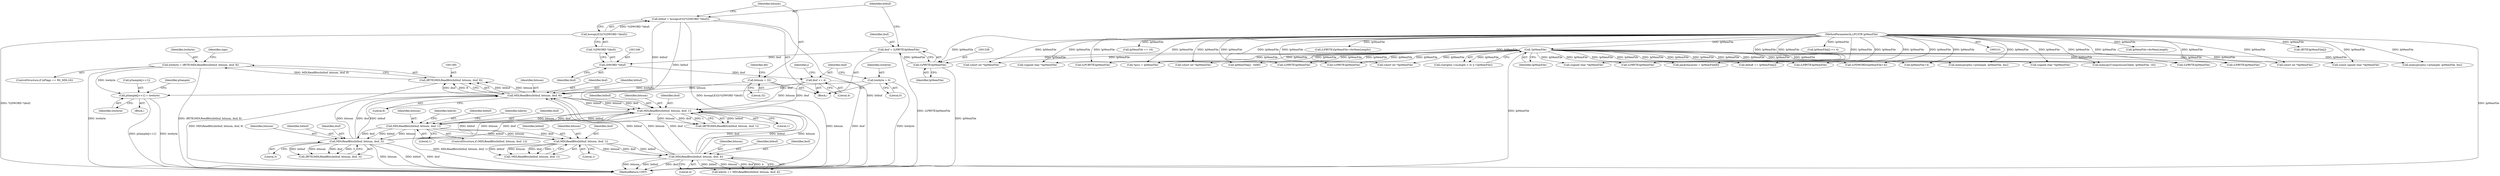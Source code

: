 digraph "0_gstreamer_bc2cdd57d549ab3ba59782e9b395d0cd683fd3ac@array" {
"1001457" [label="(Call,pSample[j<<1] = lowbyte)"];
"1001382" [label="(Call,lowbyte = (BYTE)MDLReadBits(bitbuf, bitnum, ibuf, 8))"];
"1001384" [label="(Call,(BYTE)MDLReadBits(bitbuf, bitnum, ibuf, 8))"];
"1001386" [label="(Call,MDLReadBits(bitbuf, bitnum, ibuf, 8))"];
"1001341" [label="(Call,bitbuf = bswapLE32(*((DWORD *)ibuf)))"];
"1001343" [label="(Call,bswapLE32(*((DWORD *)ibuf)))"];
"1001411" [label="(Call,MDLReadBits(bitbuf, bitnum, ibuf, 3))"];
"1001401" [label="(Call,MDLReadBits(bitbuf, bitnum, ibuf, 1))"];
"1001395" [label="(Call,MDLReadBits(bitbuf, bitnum, ibuf, 1))"];
"1001433" [label="(Call,MDLReadBits(bitbuf, bitnum, ibuf, 4))"];
"1001423" [label="(Call,MDLReadBits(bitbuf, bitnum, ibuf, 1))"];
"1001349" [label="(Call,bitnum = 32)"];
"1001360" [label="(Call,ibuf += 4)"];
"1001345" [label="(Call,(DWORD *)ibuf)"];
"1001335" [label="(Call,ibuf = (LPBYTE)lpMemFile)"];
"1001337" [label="(Call,(LPBYTE)lpMemFile)"];
"1000131" [label="(Call,!lpMemFile)"];
"1000104" [label="(MethodParameterIn,LPCSTR lpMemFile)"];
"1001357" [label="(Call,lowbyte = 0)"];
"1001510" [label="(Call,lpMemFile+dwMemLength)"];
"1000846" [label="(Call,(short int *)lpMemFile)"];
"1001404" [label="(Identifier,ibuf)"];
"1001387" [label="(Identifier,bitbuf)"];
"1000316" [label="(Call,memcpy(CompressionTable, lpMemFile, 16))"];
"1001740" [label="(Call,(LPBYTE)lpMemFile)"];
"1001436" [label="(Identifier,ibuf)"];
"1001362" [label="(Literal,4)"];
"1001343" [label="(Call,bswapLE32(*((DWORD *)ibuf)))"];
"1000347" [label="(Call,(BYTE)lpMemFile[j])"];
"1001466" [label="(Identifier,pSample)"];
"1001567" [label="(Call,(LPBYTE)lpMemFile)"];
"1000645" [label="(Call,(signed char *)lpMemFile)"];
"1001411" [label="(Call,MDLReadBits(bitbuf, bitnum, ibuf, 3))"];
"1001415" [label="(Literal,3)"];
"1001399" [label="(Literal,1)"];
"1001502" [label="(Call,(LPBYTE)lpMemFile)"];
"1001199" [label="(Call,(LPDWORD)(lpMemFile+4))"];
"1000132" [label="(Identifier,lpMemFile)"];
"1001463" [label="(Identifier,lowbyte)"];
"1001325" [label="(Block,)"];
"1001359" [label="(Literal,0)"];
"1001017" [label="(Call,(LPBYTE)lpMemFile)"];
"1001366" [label="(Identifier,j)"];
"1001426" [label="(Identifier,ibuf)"];
"1001427" [label="(Literal,1)"];
"1001383" [label="(Identifier,lowbyte)"];
"1001344" [label="(Call,*((DWORD *)ibuf))"];
"1001435" [label="(Identifier,bitnum)"];
"1001384" [label="(Call,(BYTE)MDLReadBits(bitbuf, bitnum, ibuf, 8))"];
"1001390" [label="(Literal,8)"];
"1001360" [label="(Call,ibuf += 4)"];
"1000267" [label="(Call,(const signed char *)lpMemFile)"];
"1001413" [label="(Identifier,bitnum)"];
"1000422" [label="(Call,(short int *)lpMemFile)"];
"1001393" [label="(Call,(BYTE)MDLReadBits(bitbuf, bitnum, ibuf, 1))"];
"1001345" [label="(Call,(DWORD *)ibuf)"];
"1001354" [label="(Identifier,dlt)"];
"1000320" [label="(Call,lpMemFile += 16)"];
"1000594" [label="(Call,(short int *)lpMemFile)"];
"1001400" [label="(ControlStructure,if (MDLReadBits(bitbuf, bitnum, ibuf, 1)))"];
"1001335" [label="(Call,ibuf = (LPBYTE)lpMemFile)"];
"1001350" [label="(Identifier,bitnum)"];
"1001403" [label="(Identifier,bitnum)"];
"1001358" [label="(Identifier,lowbyte)"];
"1001388" [label="(Identifier,bitnum)"];
"1000539" [label="(Call,(signed char *)lpMemFile)"];
"1001201" [label="(Call,lpMemFile+4)"];
"1001361" [label="(Identifier,ibuf)"];
"1001409" [label="(Call,(BYTE)MDLReadBits(bitbuf, bitnum, ibuf, 3))"];
"1001108" [label="(Call,(short int *)lpMemFile)"];
"1001456" [label="(Block,)"];
"1001347" [label="(Identifier,ibuf)"];
"1001925" [label="(Call,(LPCBYTE)lpMemFile)"];
"1001508" [label="(Call,(LPBYTE)(lpMemFile+dwMemLength))"];
"1000468" [label="(Call,memcpy(pIns->pSample, lpMemFile, len))"];
"1001274" [label="(Call,delta8 += lpMemFile[j])"];
"1001408" [label="(Identifier,hibyte)"];
"1000240" [label="(Call,lpMemFile[j] - 0x80)"];
"1001182" [label="(Call,packcharacter = lpMemFile[8])"];
"1001378" [label="(ControlStructure,if (nFlags == RS_MDL16))"];
"1001402" [label="(Identifier,bitbuf)"];
"1001437" [label="(Literal,4)"];
"1001422" [label="(Call,!MDLReadBits(bitbuf, bitnum, ibuf, 1))"];
"1001458" [label="(Call,pSample[j<<1])"];
"1001414" [label="(Identifier,ibuf)"];
"1001419" [label="(Identifier,hibyte)"];
"1001339" [label="(Identifier,lpMemFile)"];
"1001431" [label="(Call,hibyte += MDLReadBits(bitbuf, bitnum, ibuf, 4))"];
"1001392" [label="(Identifier,sign)"];
"1001342" [label="(Identifier,bitbuf)"];
"1001351" [label="(Literal,32)"];
"1001395" [label="(Call,MDLReadBits(bitbuf, bitnum, ibuf, 1))"];
"1000104" [label="(MethodParameterIn,LPCSTR lpMemFile)"];
"1000357" [label="(Call,lpMemFile[j] >> 4)"];
"1001424" [label="(Identifier,bitbuf)"];
"1001337" [label="(Call,(LPBYTE)lpMemFile)"];
"1001433" [label="(Call,MDLReadBits(bitbuf, bitnum, ibuf, 4))"];
"1001178" [label="(Call,*psrc = lpMemFile)"];
"1001412" [label="(Identifier,bitbuf)"];
"1001401" [label="(Call,MDLReadBits(bitbuf, bitnum, ibuf, 1))"];
"1000123" [label="(Call,((int)pIns->nLength < 4) || (!lpMemFile))"];
"1002047" [label="(MethodReturn,UINT)"];
"1001405" [label="(Literal,1)"];
"1001389" [label="(Identifier,ibuf)"];
"1001423" [label="(Call,MDLReadBits(bitbuf, bitnum, ibuf, 1))"];
"1001398" [label="(Identifier,ibuf)"];
"1000974" [label="(Call,(LPBYTE)lpMemFile)"];
"1001349" [label="(Call,bitnum = 32)"];
"1001457" [label="(Call,pSample[j<<1] = lowbyte)"];
"1000731" [label="(Call,(signed char *)lpMemFile)"];
"1001425" [label="(Identifier,bitnum)"];
"1001341" [label="(Call,bitbuf = bswapLE32(*((DWORD *)ibuf)))"];
"1001336" [label="(Identifier,ibuf)"];
"1001434" [label="(Identifier,bitbuf)"];
"1002011" [label="(Call,memcpy(pIns->pSample, lpMemFile, len))"];
"1001386" [label="(Call,MDLReadBits(bitbuf, bitnum, ibuf, 8))"];
"1001357" [label="(Call,lowbyte = 0)"];
"1000959" [label="(Call,(LPBYTE)lpMemFile)"];
"1001396" [label="(Identifier,bitbuf)"];
"1001397" [label="(Identifier,bitnum)"];
"1001382" [label="(Call,lowbyte = (BYTE)MDLReadBits(bitbuf, bitnum, ibuf, 8))"];
"1000131" [label="(Call,!lpMemFile)"];
"1001457" -> "1001456"  [label="AST: "];
"1001457" -> "1001463"  [label="CFG: "];
"1001458" -> "1001457"  [label="AST: "];
"1001463" -> "1001457"  [label="AST: "];
"1001466" -> "1001457"  [label="CFG: "];
"1001457" -> "1002047"  [label="DDG: lowbyte"];
"1001457" -> "1002047"  [label="DDG: pSample[j<<1]"];
"1001382" -> "1001457"  [label="DDG: lowbyte"];
"1001357" -> "1001457"  [label="DDG: lowbyte"];
"1001382" -> "1001378"  [label="AST: "];
"1001382" -> "1001384"  [label="CFG: "];
"1001383" -> "1001382"  [label="AST: "];
"1001384" -> "1001382"  [label="AST: "];
"1001392" -> "1001382"  [label="CFG: "];
"1001382" -> "1002047"  [label="DDG: lowbyte"];
"1001382" -> "1002047"  [label="DDG: (BYTE)MDLReadBits(bitbuf, bitnum, ibuf, 8)"];
"1001384" -> "1001382"  [label="DDG: MDLReadBits(bitbuf, bitnum, ibuf, 8)"];
"1001384" -> "1001386"  [label="CFG: "];
"1001385" -> "1001384"  [label="AST: "];
"1001386" -> "1001384"  [label="AST: "];
"1001384" -> "1002047"  [label="DDG: MDLReadBits(bitbuf, bitnum, ibuf, 8)"];
"1001386" -> "1001384"  [label="DDG: bitbuf"];
"1001386" -> "1001384"  [label="DDG: bitnum"];
"1001386" -> "1001384"  [label="DDG: ibuf"];
"1001386" -> "1001384"  [label="DDG: 8"];
"1001386" -> "1001390"  [label="CFG: "];
"1001387" -> "1001386"  [label="AST: "];
"1001388" -> "1001386"  [label="AST: "];
"1001389" -> "1001386"  [label="AST: "];
"1001390" -> "1001386"  [label="AST: "];
"1001341" -> "1001386"  [label="DDG: bitbuf"];
"1001411" -> "1001386"  [label="DDG: bitbuf"];
"1001411" -> "1001386"  [label="DDG: bitnum"];
"1001411" -> "1001386"  [label="DDG: ibuf"];
"1001433" -> "1001386"  [label="DDG: bitbuf"];
"1001433" -> "1001386"  [label="DDG: bitnum"];
"1001433" -> "1001386"  [label="DDG: ibuf"];
"1001349" -> "1001386"  [label="DDG: bitnum"];
"1001360" -> "1001386"  [label="DDG: ibuf"];
"1001386" -> "1001395"  [label="DDG: bitbuf"];
"1001386" -> "1001395"  [label="DDG: bitnum"];
"1001386" -> "1001395"  [label="DDG: ibuf"];
"1001341" -> "1001325"  [label="AST: "];
"1001341" -> "1001343"  [label="CFG: "];
"1001342" -> "1001341"  [label="AST: "];
"1001343" -> "1001341"  [label="AST: "];
"1001350" -> "1001341"  [label="CFG: "];
"1001341" -> "1002047"  [label="DDG: bitbuf"];
"1001341" -> "1002047"  [label="DDG: bswapLE32(*((DWORD *)ibuf))"];
"1001343" -> "1001341"  [label="DDG: *((DWORD *)ibuf)"];
"1001341" -> "1001395"  [label="DDG: bitbuf"];
"1001343" -> "1001344"  [label="CFG: "];
"1001344" -> "1001343"  [label="AST: "];
"1001343" -> "1002047"  [label="DDG: *((DWORD *)ibuf)"];
"1001411" -> "1001409"  [label="AST: "];
"1001411" -> "1001415"  [label="CFG: "];
"1001412" -> "1001411"  [label="AST: "];
"1001413" -> "1001411"  [label="AST: "];
"1001414" -> "1001411"  [label="AST: "];
"1001415" -> "1001411"  [label="AST: "];
"1001409" -> "1001411"  [label="CFG: "];
"1001411" -> "1002047"  [label="DDG: bitbuf"];
"1001411" -> "1002047"  [label="DDG: ibuf"];
"1001411" -> "1002047"  [label="DDG: bitnum"];
"1001411" -> "1001395"  [label="DDG: bitbuf"];
"1001411" -> "1001395"  [label="DDG: bitnum"];
"1001411" -> "1001395"  [label="DDG: ibuf"];
"1001411" -> "1001409"  [label="DDG: bitbuf"];
"1001411" -> "1001409"  [label="DDG: bitnum"];
"1001411" -> "1001409"  [label="DDG: ibuf"];
"1001411" -> "1001409"  [label="DDG: 3"];
"1001401" -> "1001411"  [label="DDG: bitbuf"];
"1001401" -> "1001411"  [label="DDG: bitnum"];
"1001401" -> "1001411"  [label="DDG: ibuf"];
"1001401" -> "1001400"  [label="AST: "];
"1001401" -> "1001405"  [label="CFG: "];
"1001402" -> "1001401"  [label="AST: "];
"1001403" -> "1001401"  [label="AST: "];
"1001404" -> "1001401"  [label="AST: "];
"1001405" -> "1001401"  [label="AST: "];
"1001408" -> "1001401"  [label="CFG: "];
"1001419" -> "1001401"  [label="CFG: "];
"1001401" -> "1002047"  [label="DDG: MDLReadBits(bitbuf, bitnum, ibuf, 1)"];
"1001395" -> "1001401"  [label="DDG: bitbuf"];
"1001395" -> "1001401"  [label="DDG: bitnum"];
"1001395" -> "1001401"  [label="DDG: ibuf"];
"1001401" -> "1001423"  [label="DDG: bitbuf"];
"1001401" -> "1001423"  [label="DDG: bitnum"];
"1001401" -> "1001423"  [label="DDG: ibuf"];
"1001395" -> "1001393"  [label="AST: "];
"1001395" -> "1001399"  [label="CFG: "];
"1001396" -> "1001395"  [label="AST: "];
"1001397" -> "1001395"  [label="AST: "];
"1001398" -> "1001395"  [label="AST: "];
"1001399" -> "1001395"  [label="AST: "];
"1001393" -> "1001395"  [label="CFG: "];
"1001395" -> "1001393"  [label="DDG: bitbuf"];
"1001395" -> "1001393"  [label="DDG: bitnum"];
"1001395" -> "1001393"  [label="DDG: ibuf"];
"1001395" -> "1001393"  [label="DDG: 1"];
"1001433" -> "1001395"  [label="DDG: bitbuf"];
"1001433" -> "1001395"  [label="DDG: bitnum"];
"1001433" -> "1001395"  [label="DDG: ibuf"];
"1001349" -> "1001395"  [label="DDG: bitnum"];
"1001360" -> "1001395"  [label="DDG: ibuf"];
"1001433" -> "1001431"  [label="AST: "];
"1001433" -> "1001437"  [label="CFG: "];
"1001434" -> "1001433"  [label="AST: "];
"1001435" -> "1001433"  [label="AST: "];
"1001436" -> "1001433"  [label="AST: "];
"1001437" -> "1001433"  [label="AST: "];
"1001431" -> "1001433"  [label="CFG: "];
"1001433" -> "1002047"  [label="DDG: ibuf"];
"1001433" -> "1002047"  [label="DDG: bitnum"];
"1001433" -> "1002047"  [label="DDG: bitbuf"];
"1001433" -> "1001431"  [label="DDG: bitbuf"];
"1001433" -> "1001431"  [label="DDG: bitnum"];
"1001433" -> "1001431"  [label="DDG: ibuf"];
"1001433" -> "1001431"  [label="DDG: 4"];
"1001423" -> "1001433"  [label="DDG: bitbuf"];
"1001423" -> "1001433"  [label="DDG: bitnum"];
"1001423" -> "1001433"  [label="DDG: ibuf"];
"1001423" -> "1001422"  [label="AST: "];
"1001423" -> "1001427"  [label="CFG: "];
"1001424" -> "1001423"  [label="AST: "];
"1001425" -> "1001423"  [label="AST: "];
"1001426" -> "1001423"  [label="AST: "];
"1001427" -> "1001423"  [label="AST: "];
"1001422" -> "1001423"  [label="CFG: "];
"1001423" -> "1001422"  [label="DDG: bitbuf"];
"1001423" -> "1001422"  [label="DDG: bitnum"];
"1001423" -> "1001422"  [label="DDG: ibuf"];
"1001423" -> "1001422"  [label="DDG: 1"];
"1001349" -> "1001325"  [label="AST: "];
"1001349" -> "1001351"  [label="CFG: "];
"1001350" -> "1001349"  [label="AST: "];
"1001351" -> "1001349"  [label="AST: "];
"1001354" -> "1001349"  [label="CFG: "];
"1001349" -> "1002047"  [label="DDG: bitnum"];
"1001360" -> "1001325"  [label="AST: "];
"1001360" -> "1001362"  [label="CFG: "];
"1001361" -> "1001360"  [label="AST: "];
"1001362" -> "1001360"  [label="AST: "];
"1001366" -> "1001360"  [label="CFG: "];
"1001360" -> "1002047"  [label="DDG: ibuf"];
"1001345" -> "1001360"  [label="DDG: ibuf"];
"1001345" -> "1001344"  [label="AST: "];
"1001345" -> "1001347"  [label="CFG: "];
"1001346" -> "1001345"  [label="AST: "];
"1001347" -> "1001345"  [label="AST: "];
"1001344" -> "1001345"  [label="CFG: "];
"1001335" -> "1001345"  [label="DDG: ibuf"];
"1001335" -> "1001325"  [label="AST: "];
"1001335" -> "1001337"  [label="CFG: "];
"1001336" -> "1001335"  [label="AST: "];
"1001337" -> "1001335"  [label="AST: "];
"1001342" -> "1001335"  [label="CFG: "];
"1001335" -> "1002047"  [label="DDG: (LPBYTE)lpMemFile"];
"1001337" -> "1001335"  [label="DDG: lpMemFile"];
"1001337" -> "1001339"  [label="CFG: "];
"1001338" -> "1001337"  [label="AST: "];
"1001339" -> "1001337"  [label="AST: "];
"1001337" -> "1002047"  [label="DDG: lpMemFile"];
"1000131" -> "1001337"  [label="DDG: lpMemFile"];
"1000104" -> "1001337"  [label="DDG: lpMemFile"];
"1000131" -> "1000123"  [label="AST: "];
"1000131" -> "1000132"  [label="CFG: "];
"1000132" -> "1000131"  [label="AST: "];
"1000123" -> "1000131"  [label="CFG: "];
"1000131" -> "1002047"  [label="DDG: lpMemFile"];
"1000131" -> "1000123"  [label="DDG: lpMemFile"];
"1000104" -> "1000131"  [label="DDG: lpMemFile"];
"1000131" -> "1000240"  [label="DDG: lpMemFile"];
"1000131" -> "1000267"  [label="DDG: lpMemFile"];
"1000131" -> "1000316"  [label="DDG: lpMemFile"];
"1000131" -> "1000422"  [label="DDG: lpMemFile"];
"1000131" -> "1000468"  [label="DDG: lpMemFile"];
"1000131" -> "1000539"  [label="DDG: lpMemFile"];
"1000131" -> "1000594"  [label="DDG: lpMemFile"];
"1000131" -> "1000645"  [label="DDG: lpMemFile"];
"1000131" -> "1000731"  [label="DDG: lpMemFile"];
"1000131" -> "1000846"  [label="DDG: lpMemFile"];
"1000131" -> "1000959"  [label="DDG: lpMemFile"];
"1000131" -> "1000974"  [label="DDG: lpMemFile"];
"1000131" -> "1001017"  [label="DDG: lpMemFile"];
"1000131" -> "1001108"  [label="DDG: lpMemFile"];
"1000131" -> "1001178"  [label="DDG: lpMemFile"];
"1000131" -> "1001182"  [label="DDG: lpMemFile"];
"1000131" -> "1001199"  [label="DDG: lpMemFile"];
"1000131" -> "1001201"  [label="DDG: lpMemFile"];
"1000131" -> "1001274"  [label="DDG: lpMemFile"];
"1000131" -> "1001502"  [label="DDG: lpMemFile"];
"1000131" -> "1001567"  [label="DDG: lpMemFile"];
"1000131" -> "1001740"  [label="DDG: lpMemFile"];
"1000131" -> "1001925"  [label="DDG: lpMemFile"];
"1000131" -> "1002011"  [label="DDG: lpMemFile"];
"1000104" -> "1000101"  [label="AST: "];
"1000104" -> "1002047"  [label="DDG: lpMemFile"];
"1000104" -> "1000240"  [label="DDG: lpMemFile"];
"1000104" -> "1000267"  [label="DDG: lpMemFile"];
"1000104" -> "1000316"  [label="DDG: lpMemFile"];
"1000104" -> "1000320"  [label="DDG: lpMemFile"];
"1000104" -> "1000347"  [label="DDG: lpMemFile"];
"1000104" -> "1000357"  [label="DDG: lpMemFile"];
"1000104" -> "1000422"  [label="DDG: lpMemFile"];
"1000104" -> "1000468"  [label="DDG: lpMemFile"];
"1000104" -> "1000539"  [label="DDG: lpMemFile"];
"1000104" -> "1000594"  [label="DDG: lpMemFile"];
"1000104" -> "1000645"  [label="DDG: lpMemFile"];
"1000104" -> "1000731"  [label="DDG: lpMemFile"];
"1000104" -> "1000846"  [label="DDG: lpMemFile"];
"1000104" -> "1000959"  [label="DDG: lpMemFile"];
"1000104" -> "1000974"  [label="DDG: lpMemFile"];
"1000104" -> "1001017"  [label="DDG: lpMemFile"];
"1000104" -> "1001108"  [label="DDG: lpMemFile"];
"1000104" -> "1001178"  [label="DDG: lpMemFile"];
"1000104" -> "1001182"  [label="DDG: lpMemFile"];
"1000104" -> "1001199"  [label="DDG: lpMemFile"];
"1000104" -> "1001201"  [label="DDG: lpMemFile"];
"1000104" -> "1001274"  [label="DDG: lpMemFile"];
"1000104" -> "1001502"  [label="DDG: lpMemFile"];
"1000104" -> "1001508"  [label="DDG: lpMemFile"];
"1000104" -> "1001510"  [label="DDG: lpMemFile"];
"1000104" -> "1001567"  [label="DDG: lpMemFile"];
"1000104" -> "1001740"  [label="DDG: lpMemFile"];
"1000104" -> "1001925"  [label="DDG: lpMemFile"];
"1000104" -> "1002011"  [label="DDG: lpMemFile"];
"1001357" -> "1001325"  [label="AST: "];
"1001357" -> "1001359"  [label="CFG: "];
"1001358" -> "1001357"  [label="AST: "];
"1001359" -> "1001357"  [label="AST: "];
"1001361" -> "1001357"  [label="CFG: "];
"1001357" -> "1002047"  [label="DDG: lowbyte"];
}
